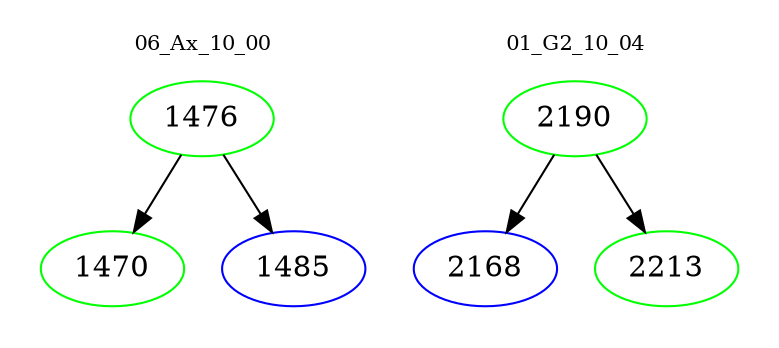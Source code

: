digraph{
subgraph cluster_0 {
color = white
label = "06_Ax_10_00";
fontsize=10;
T0_1476 [label="1476", color="green"]
T0_1476 -> T0_1470 [color="black"]
T0_1470 [label="1470", color="green"]
T0_1476 -> T0_1485 [color="black"]
T0_1485 [label="1485", color="blue"]
}
subgraph cluster_1 {
color = white
label = "01_G2_10_04";
fontsize=10;
T1_2190 [label="2190", color="green"]
T1_2190 -> T1_2168 [color="black"]
T1_2168 [label="2168", color="blue"]
T1_2190 -> T1_2213 [color="black"]
T1_2213 [label="2213", color="green"]
}
}
